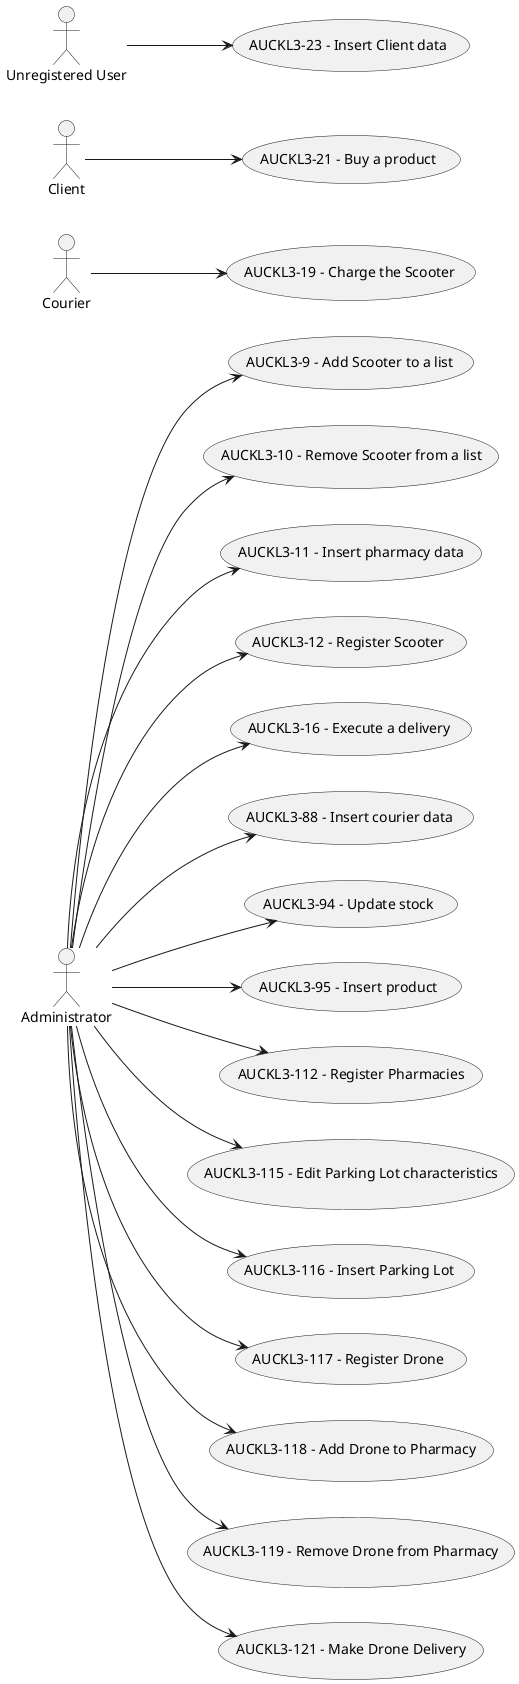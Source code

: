@startuml

usecase UC1 as "AUCKL3-9 - Add Scooter to a list"
usecase UC2 as "AUCKL3-10 - Remove Scooter from a list"
usecase UC3 as "AUCKL3-11 - Insert pharmacy data"
usecase UC4 as "AUCKL3-12 - Register Scooter"
usecase UC5 as "AUCKL3-16 - Execute a delivery"
usecase UC6 as "AUCKL3-19 - Charge the Scooter"
usecase UC7 as "AUCKL3-21 - Buy a product"
usecase UC8 as "AUCKL3-23 - Insert Client data"
usecase UC9 as "AUCKL3-88 - Insert courier data"
usecase UC10 as "AUCKL3-94 - Update stock"
usecase UC11 as "AUCKL3-95 - Insert product"
usecase UC12 as "AUCKL3-112 - Register Pharmacies"
usecase UC13 as "AUCKL3-115 - Edit Parking Lot characteristics"
usecase UC14 as "AUCKL3-116 - Insert Parking Lot"
usecase UC15 as "AUCKL3-117 - Register Drone"
usecase UC16 as "AUCKL3-118 - Add Drone to Pharmacy"
usecase UC17 as "AUCKL3-119 - Remove Drone from Pharmacy"
usecase UC18 as "AUCKL3-121 - Make Drone Delivery"


actor "Administrator" as ADM
actor "Client" as MAN
actor "Courier" as CO
actor "Unregistered User" as UU

left to right direction

ADM -->(UC1)
ADM -->(UC2)
ADM -->(UC3)
ADM -->(UC4)
ADM -->(UC5)
ADM -->(UC9)
ADM -->(UC10)
ADM -->(UC11)
ADM -->(UC12)
ADM -->(UC13)
ADM -->(UC14)
ADM -->(UC15)
ADM -->(UC16)
ADM -->(UC17)
ADM -->(UC18)

MAN -->(UC7)

CO -->(UC6)

UU -->(UC8)

@enduml
